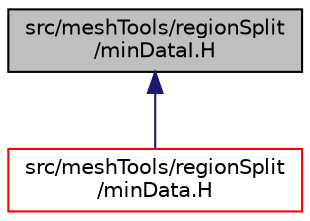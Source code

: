 digraph "src/meshTools/regionSplit/minDataI.H"
{
  bgcolor="transparent";
  edge [fontname="Helvetica",fontsize="10",labelfontname="Helvetica",labelfontsize="10"];
  node [fontname="Helvetica",fontsize="10",shape=record];
  Node235 [label="src/meshTools/regionSplit\l/minDataI.H",height=0.2,width=0.4,color="black", fillcolor="grey75", style="filled", fontcolor="black"];
  Node235 -> Node236 [dir="back",color="midnightblue",fontsize="10",style="solid",fontname="Helvetica"];
  Node236 [label="src/meshTools/regionSplit\l/minData.H",height=0.2,width=0.4,color="red",URL="$a08456.html"];
}
